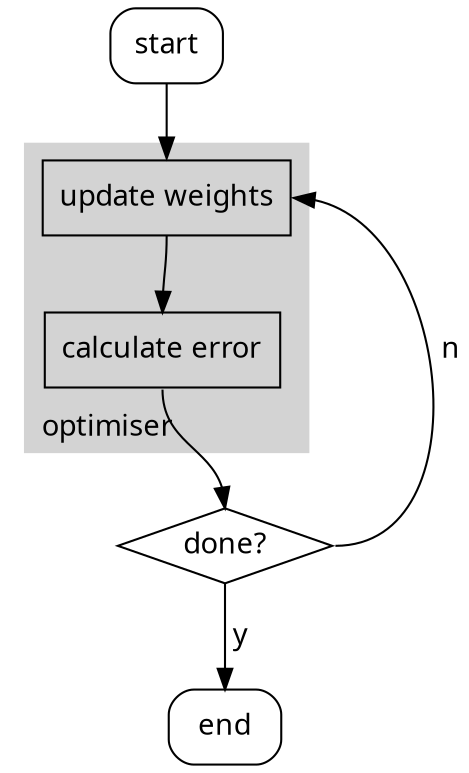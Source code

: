 digraph G {
  fontname="CMU Sans Serif";
  node [fontname="CMU Sans Serif"];
  edge [fontname="CMU Sans Serif"];
  
  start [shape=box,style=rounded];
  cond [shape=diamond,label="done?"];
  end [shape=box,style=rounded];

  subgraph cluster_0 {
    update_weights [shape=box, label="update weights"];
    get_error [shape=box,label="calculate error"];
    label="optimiser";
    labeljust="l";
    labelloc="b";
    color="lightgray";
    style="filled";
  }

  start:s -> update_weights:n;
  update_weights:s -> get_error:n;
  get_error:s -> cond:n;

  cond:s -> end:n [label=" y"];
  cond:e -> update_weights:e [label=" n"];

}
